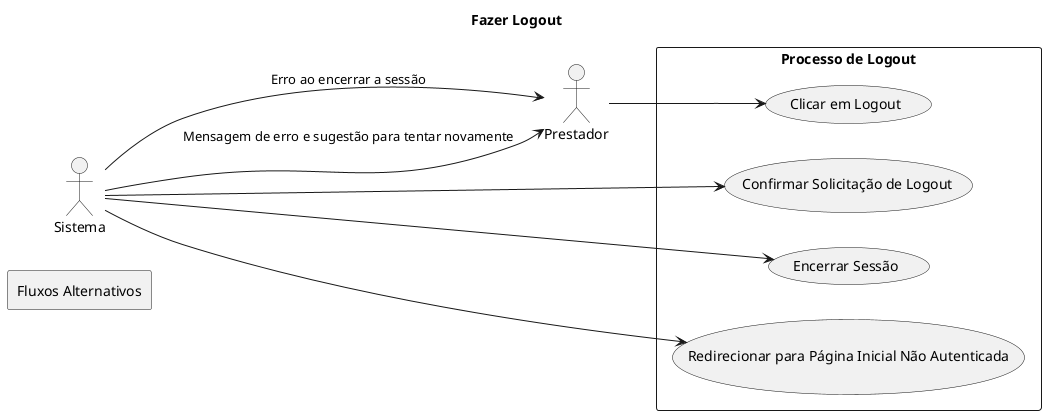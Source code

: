 @startuml Fazer Logout
title Fazer Logout
left to right direction
actor Prestador
actor Sistema

rectangle "Processo de Logout" {
    Prestador --> (Clicar em Logout)
    Sistema --> (Confirmar Solicitação de Logout)
    Sistema --> (Encerrar Sessão)
    Sistema --> (Redirecionar para Página Inicial Não Autenticada)
}

rectangle "Fluxos Alternativos" {
    Sistema --> Prestador : "Erro ao encerrar a sessão"
    Sistema --> Prestador : "Mensagem de erro e sugestão para tentar novamente"
}
@enduml
